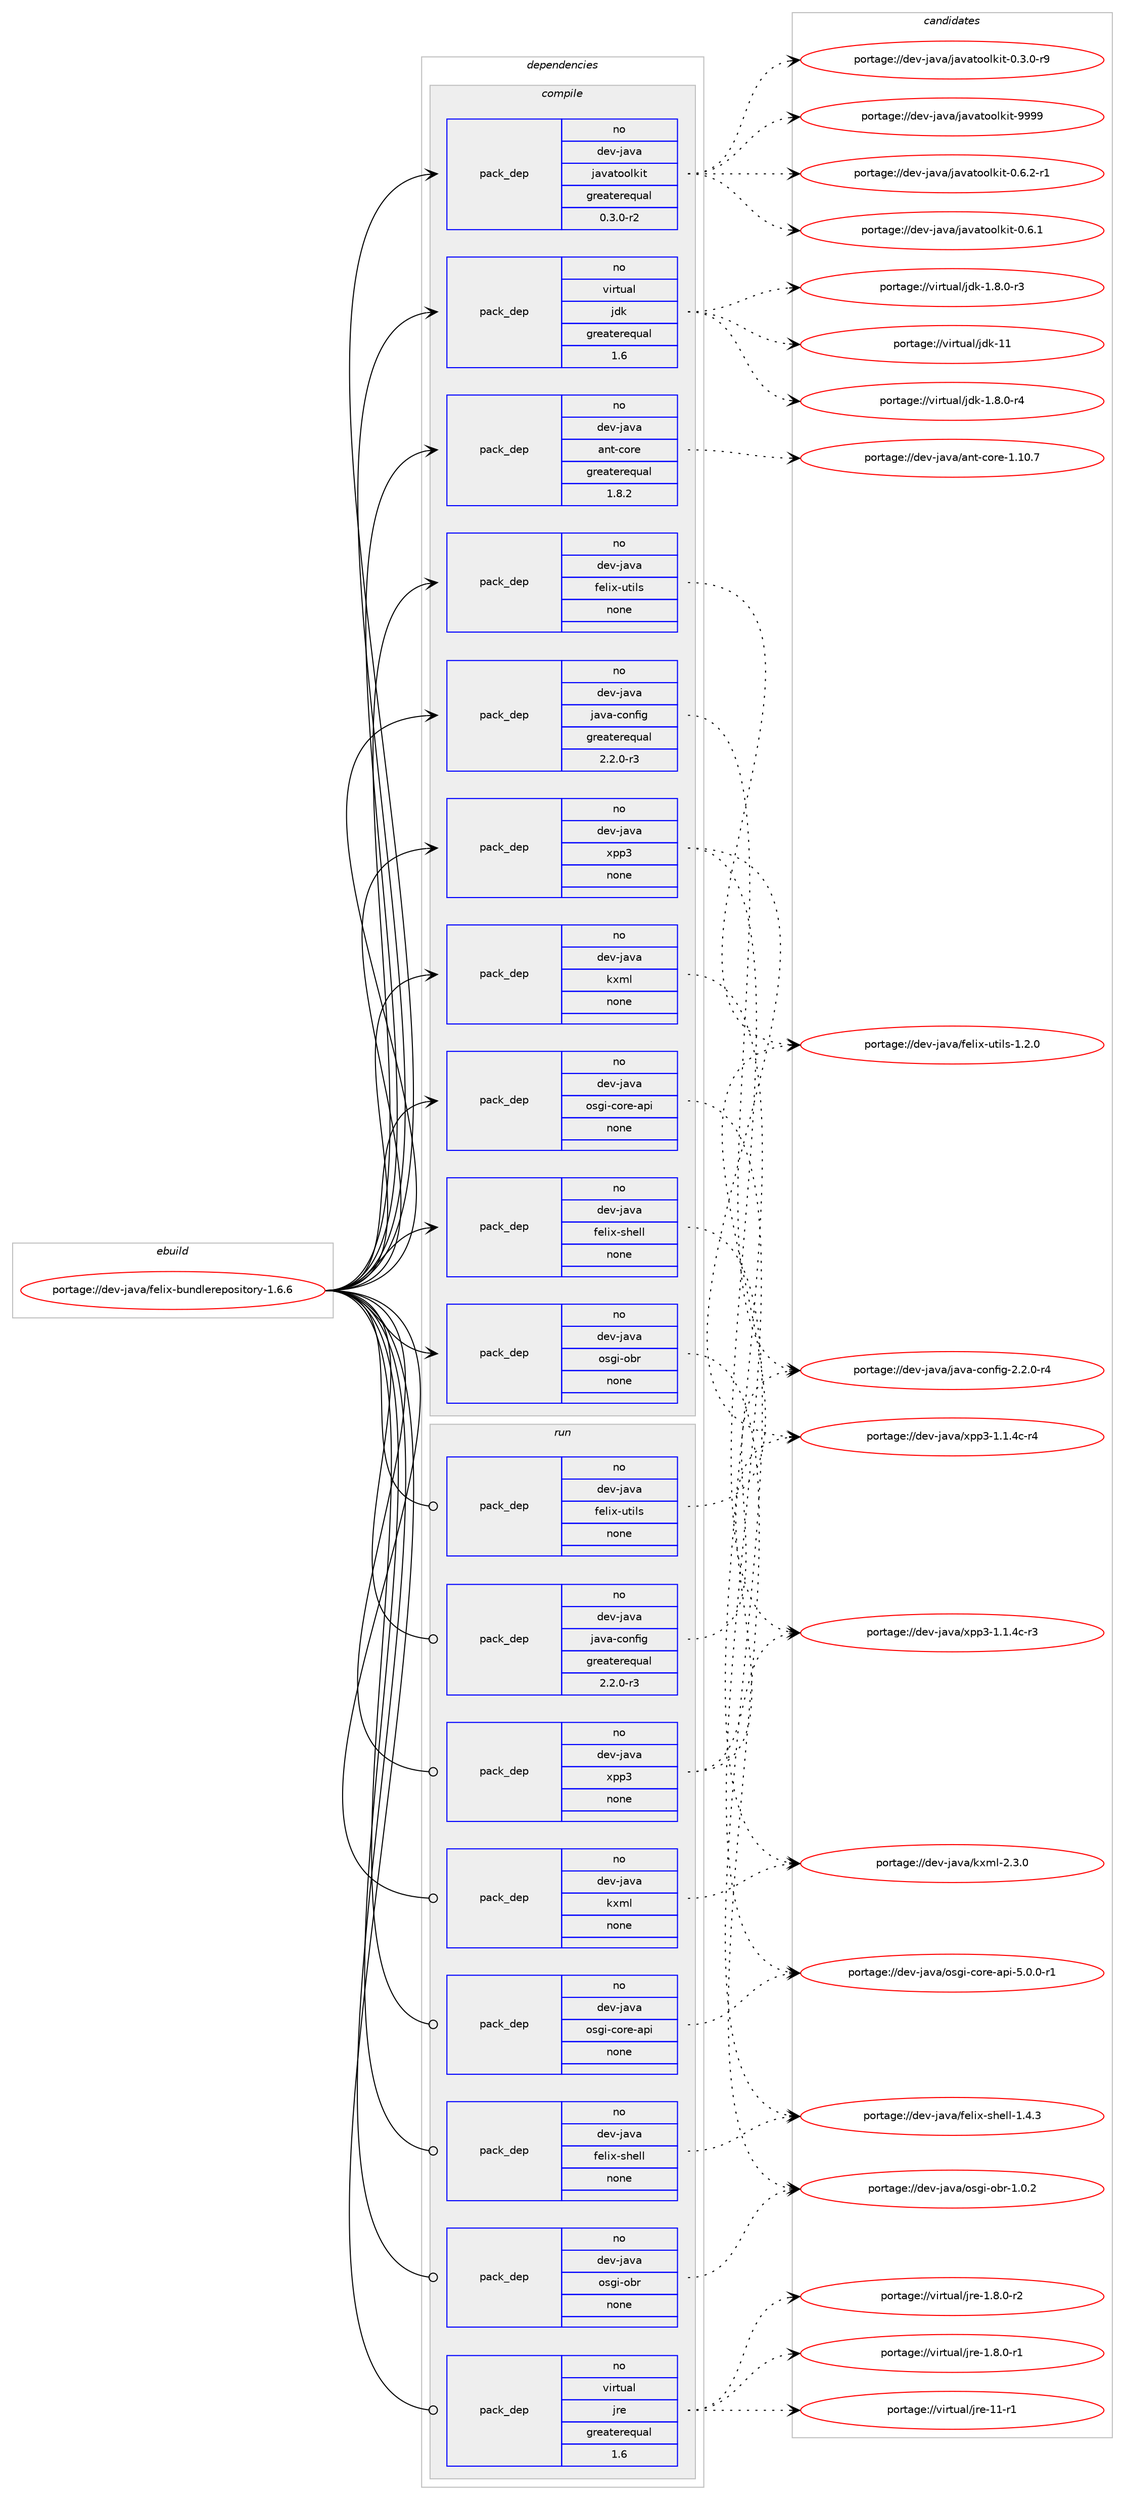 digraph prolog {

# *************
# Graph options
# *************

newrank=true;
concentrate=true;
compound=true;
graph [rankdir=LR,fontname=Helvetica,fontsize=10,ranksep=1.5];#, ranksep=2.5, nodesep=0.2];
edge  [arrowhead=vee];
node  [fontname=Helvetica,fontsize=10];

# **********
# The ebuild
# **********

subgraph cluster_leftcol {
color=gray;
label=<<i>ebuild</i>>;
id [label="portage://dev-java/felix-bundlerepository-1.6.6", color=red, width=4, href="../dev-java/felix-bundlerepository-1.6.6.svg"];
}

# ****************
# The dependencies
# ****************

subgraph cluster_midcol {
color=gray;
label=<<i>dependencies</i>>;
subgraph cluster_compile {
fillcolor="#eeeeee";
style=filled;
label=<<i>compile</i>>;
subgraph pack396124 {
dependency531991 [label=<<TABLE BORDER="0" CELLBORDER="1" CELLSPACING="0" CELLPADDING="4" WIDTH="220"><TR><TD ROWSPAN="6" CELLPADDING="30">pack_dep</TD></TR><TR><TD WIDTH="110">no</TD></TR><TR><TD>dev-java</TD></TR><TR><TD>ant-core</TD></TR><TR><TD>greaterequal</TD></TR><TR><TD>1.8.2</TD></TR></TABLE>>, shape=none, color=blue];
}
id:e -> dependency531991:w [weight=20,style="solid",arrowhead="vee"];
subgraph pack396125 {
dependency531992 [label=<<TABLE BORDER="0" CELLBORDER="1" CELLSPACING="0" CELLPADDING="4" WIDTH="220"><TR><TD ROWSPAN="6" CELLPADDING="30">pack_dep</TD></TR><TR><TD WIDTH="110">no</TD></TR><TR><TD>dev-java</TD></TR><TR><TD>felix-shell</TD></TR><TR><TD>none</TD></TR><TR><TD></TD></TR></TABLE>>, shape=none, color=blue];
}
id:e -> dependency531992:w [weight=20,style="solid",arrowhead="vee"];
subgraph pack396126 {
dependency531993 [label=<<TABLE BORDER="0" CELLBORDER="1" CELLSPACING="0" CELLPADDING="4" WIDTH="220"><TR><TD ROWSPAN="6" CELLPADDING="30">pack_dep</TD></TR><TR><TD WIDTH="110">no</TD></TR><TR><TD>dev-java</TD></TR><TR><TD>felix-utils</TD></TR><TR><TD>none</TD></TR><TR><TD></TD></TR></TABLE>>, shape=none, color=blue];
}
id:e -> dependency531993:w [weight=20,style="solid",arrowhead="vee"];
subgraph pack396127 {
dependency531994 [label=<<TABLE BORDER="0" CELLBORDER="1" CELLSPACING="0" CELLPADDING="4" WIDTH="220"><TR><TD ROWSPAN="6" CELLPADDING="30">pack_dep</TD></TR><TR><TD WIDTH="110">no</TD></TR><TR><TD>dev-java</TD></TR><TR><TD>java-config</TD></TR><TR><TD>greaterequal</TD></TR><TR><TD>2.2.0-r3</TD></TR></TABLE>>, shape=none, color=blue];
}
id:e -> dependency531994:w [weight=20,style="solid",arrowhead="vee"];
subgraph pack396128 {
dependency531995 [label=<<TABLE BORDER="0" CELLBORDER="1" CELLSPACING="0" CELLPADDING="4" WIDTH="220"><TR><TD ROWSPAN="6" CELLPADDING="30">pack_dep</TD></TR><TR><TD WIDTH="110">no</TD></TR><TR><TD>dev-java</TD></TR><TR><TD>javatoolkit</TD></TR><TR><TD>greaterequal</TD></TR><TR><TD>0.3.0-r2</TD></TR></TABLE>>, shape=none, color=blue];
}
id:e -> dependency531995:w [weight=20,style="solid",arrowhead="vee"];
subgraph pack396129 {
dependency531996 [label=<<TABLE BORDER="0" CELLBORDER="1" CELLSPACING="0" CELLPADDING="4" WIDTH="220"><TR><TD ROWSPAN="6" CELLPADDING="30">pack_dep</TD></TR><TR><TD WIDTH="110">no</TD></TR><TR><TD>dev-java</TD></TR><TR><TD>kxml</TD></TR><TR><TD>none</TD></TR><TR><TD></TD></TR></TABLE>>, shape=none, color=blue];
}
id:e -> dependency531996:w [weight=20,style="solid",arrowhead="vee"];
subgraph pack396130 {
dependency531997 [label=<<TABLE BORDER="0" CELLBORDER="1" CELLSPACING="0" CELLPADDING="4" WIDTH="220"><TR><TD ROWSPAN="6" CELLPADDING="30">pack_dep</TD></TR><TR><TD WIDTH="110">no</TD></TR><TR><TD>dev-java</TD></TR><TR><TD>osgi-core-api</TD></TR><TR><TD>none</TD></TR><TR><TD></TD></TR></TABLE>>, shape=none, color=blue];
}
id:e -> dependency531997:w [weight=20,style="solid",arrowhead="vee"];
subgraph pack396131 {
dependency531998 [label=<<TABLE BORDER="0" CELLBORDER="1" CELLSPACING="0" CELLPADDING="4" WIDTH="220"><TR><TD ROWSPAN="6" CELLPADDING="30">pack_dep</TD></TR><TR><TD WIDTH="110">no</TD></TR><TR><TD>dev-java</TD></TR><TR><TD>osgi-obr</TD></TR><TR><TD>none</TD></TR><TR><TD></TD></TR></TABLE>>, shape=none, color=blue];
}
id:e -> dependency531998:w [weight=20,style="solid",arrowhead="vee"];
subgraph pack396132 {
dependency531999 [label=<<TABLE BORDER="0" CELLBORDER="1" CELLSPACING="0" CELLPADDING="4" WIDTH="220"><TR><TD ROWSPAN="6" CELLPADDING="30">pack_dep</TD></TR><TR><TD WIDTH="110">no</TD></TR><TR><TD>dev-java</TD></TR><TR><TD>xpp3</TD></TR><TR><TD>none</TD></TR><TR><TD></TD></TR></TABLE>>, shape=none, color=blue];
}
id:e -> dependency531999:w [weight=20,style="solid",arrowhead="vee"];
subgraph pack396133 {
dependency532000 [label=<<TABLE BORDER="0" CELLBORDER="1" CELLSPACING="0" CELLPADDING="4" WIDTH="220"><TR><TD ROWSPAN="6" CELLPADDING="30">pack_dep</TD></TR><TR><TD WIDTH="110">no</TD></TR><TR><TD>virtual</TD></TR><TR><TD>jdk</TD></TR><TR><TD>greaterequal</TD></TR><TR><TD>1.6</TD></TR></TABLE>>, shape=none, color=blue];
}
id:e -> dependency532000:w [weight=20,style="solid",arrowhead="vee"];
}
subgraph cluster_compileandrun {
fillcolor="#eeeeee";
style=filled;
label=<<i>compile and run</i>>;
}
subgraph cluster_run {
fillcolor="#eeeeee";
style=filled;
label=<<i>run</i>>;
subgraph pack396134 {
dependency532001 [label=<<TABLE BORDER="0" CELLBORDER="1" CELLSPACING="0" CELLPADDING="4" WIDTH="220"><TR><TD ROWSPAN="6" CELLPADDING="30">pack_dep</TD></TR><TR><TD WIDTH="110">no</TD></TR><TR><TD>dev-java</TD></TR><TR><TD>felix-shell</TD></TR><TR><TD>none</TD></TR><TR><TD></TD></TR></TABLE>>, shape=none, color=blue];
}
id:e -> dependency532001:w [weight=20,style="solid",arrowhead="odot"];
subgraph pack396135 {
dependency532002 [label=<<TABLE BORDER="0" CELLBORDER="1" CELLSPACING="0" CELLPADDING="4" WIDTH="220"><TR><TD ROWSPAN="6" CELLPADDING="30">pack_dep</TD></TR><TR><TD WIDTH="110">no</TD></TR><TR><TD>dev-java</TD></TR><TR><TD>felix-utils</TD></TR><TR><TD>none</TD></TR><TR><TD></TD></TR></TABLE>>, shape=none, color=blue];
}
id:e -> dependency532002:w [weight=20,style="solid",arrowhead="odot"];
subgraph pack396136 {
dependency532003 [label=<<TABLE BORDER="0" CELLBORDER="1" CELLSPACING="0" CELLPADDING="4" WIDTH="220"><TR><TD ROWSPAN="6" CELLPADDING="30">pack_dep</TD></TR><TR><TD WIDTH="110">no</TD></TR><TR><TD>dev-java</TD></TR><TR><TD>java-config</TD></TR><TR><TD>greaterequal</TD></TR><TR><TD>2.2.0-r3</TD></TR></TABLE>>, shape=none, color=blue];
}
id:e -> dependency532003:w [weight=20,style="solid",arrowhead="odot"];
subgraph pack396137 {
dependency532004 [label=<<TABLE BORDER="0" CELLBORDER="1" CELLSPACING="0" CELLPADDING="4" WIDTH="220"><TR><TD ROWSPAN="6" CELLPADDING="30">pack_dep</TD></TR><TR><TD WIDTH="110">no</TD></TR><TR><TD>dev-java</TD></TR><TR><TD>kxml</TD></TR><TR><TD>none</TD></TR><TR><TD></TD></TR></TABLE>>, shape=none, color=blue];
}
id:e -> dependency532004:w [weight=20,style="solid",arrowhead="odot"];
subgraph pack396138 {
dependency532005 [label=<<TABLE BORDER="0" CELLBORDER="1" CELLSPACING="0" CELLPADDING="4" WIDTH="220"><TR><TD ROWSPAN="6" CELLPADDING="30">pack_dep</TD></TR><TR><TD WIDTH="110">no</TD></TR><TR><TD>dev-java</TD></TR><TR><TD>osgi-core-api</TD></TR><TR><TD>none</TD></TR><TR><TD></TD></TR></TABLE>>, shape=none, color=blue];
}
id:e -> dependency532005:w [weight=20,style="solid",arrowhead="odot"];
subgraph pack396139 {
dependency532006 [label=<<TABLE BORDER="0" CELLBORDER="1" CELLSPACING="0" CELLPADDING="4" WIDTH="220"><TR><TD ROWSPAN="6" CELLPADDING="30">pack_dep</TD></TR><TR><TD WIDTH="110">no</TD></TR><TR><TD>dev-java</TD></TR><TR><TD>osgi-obr</TD></TR><TR><TD>none</TD></TR><TR><TD></TD></TR></TABLE>>, shape=none, color=blue];
}
id:e -> dependency532006:w [weight=20,style="solid",arrowhead="odot"];
subgraph pack396140 {
dependency532007 [label=<<TABLE BORDER="0" CELLBORDER="1" CELLSPACING="0" CELLPADDING="4" WIDTH="220"><TR><TD ROWSPAN="6" CELLPADDING="30">pack_dep</TD></TR><TR><TD WIDTH="110">no</TD></TR><TR><TD>dev-java</TD></TR><TR><TD>xpp3</TD></TR><TR><TD>none</TD></TR><TR><TD></TD></TR></TABLE>>, shape=none, color=blue];
}
id:e -> dependency532007:w [weight=20,style="solid",arrowhead="odot"];
subgraph pack396141 {
dependency532008 [label=<<TABLE BORDER="0" CELLBORDER="1" CELLSPACING="0" CELLPADDING="4" WIDTH="220"><TR><TD ROWSPAN="6" CELLPADDING="30">pack_dep</TD></TR><TR><TD WIDTH="110">no</TD></TR><TR><TD>virtual</TD></TR><TR><TD>jre</TD></TR><TR><TD>greaterequal</TD></TR><TR><TD>1.6</TD></TR></TABLE>>, shape=none, color=blue];
}
id:e -> dependency532008:w [weight=20,style="solid",arrowhead="odot"];
}
}

# **************
# The candidates
# **************

subgraph cluster_choices {
rank=same;
color=gray;
label=<<i>candidates</i>>;

subgraph choice396124 {
color=black;
nodesep=1;
choice1001011184510697118974797110116459911111410145494649484655 [label="portage://dev-java/ant-core-1.10.7", color=red, width=4,href="../dev-java/ant-core-1.10.7.svg"];
dependency531991:e -> choice1001011184510697118974797110116459911111410145494649484655:w [style=dotted,weight="100"];
}
subgraph choice396125 {
color=black;
nodesep=1;
choice1001011184510697118974710210110810512045115104101108108454946524651 [label="portage://dev-java/felix-shell-1.4.3", color=red, width=4,href="../dev-java/felix-shell-1.4.3.svg"];
dependency531992:e -> choice1001011184510697118974710210110810512045115104101108108454946524651:w [style=dotted,weight="100"];
}
subgraph choice396126 {
color=black;
nodesep=1;
choice1001011184510697118974710210110810512045117116105108115454946504648 [label="portage://dev-java/felix-utils-1.2.0", color=red, width=4,href="../dev-java/felix-utils-1.2.0.svg"];
dependency531993:e -> choice1001011184510697118974710210110810512045117116105108115454946504648:w [style=dotted,weight="100"];
}
subgraph choice396127 {
color=black;
nodesep=1;
choice10010111845106971189747106971189745991111101021051034550465046484511452 [label="portage://dev-java/java-config-2.2.0-r4", color=red, width=4,href="../dev-java/java-config-2.2.0-r4.svg"];
dependency531994:e -> choice10010111845106971189747106971189745991111101021051034550465046484511452:w [style=dotted,weight="100"];
}
subgraph choice396128 {
color=black;
nodesep=1;
choice1001011184510697118974710697118971161111111081071051164557575757 [label="portage://dev-java/javatoolkit-9999", color=red, width=4,href="../dev-java/javatoolkit-9999.svg"];
choice1001011184510697118974710697118971161111111081071051164548465446504511449 [label="portage://dev-java/javatoolkit-0.6.2-r1", color=red, width=4,href="../dev-java/javatoolkit-0.6.2-r1.svg"];
choice100101118451069711897471069711897116111111108107105116454846544649 [label="portage://dev-java/javatoolkit-0.6.1", color=red, width=4,href="../dev-java/javatoolkit-0.6.1.svg"];
choice1001011184510697118974710697118971161111111081071051164548465146484511457 [label="portage://dev-java/javatoolkit-0.3.0-r9", color=red, width=4,href="../dev-java/javatoolkit-0.3.0-r9.svg"];
dependency531995:e -> choice1001011184510697118974710697118971161111111081071051164557575757:w [style=dotted,weight="100"];
dependency531995:e -> choice1001011184510697118974710697118971161111111081071051164548465446504511449:w [style=dotted,weight="100"];
dependency531995:e -> choice100101118451069711897471069711897116111111108107105116454846544649:w [style=dotted,weight="100"];
dependency531995:e -> choice1001011184510697118974710697118971161111111081071051164548465146484511457:w [style=dotted,weight="100"];
}
subgraph choice396129 {
color=black;
nodesep=1;
choice10010111845106971189747107120109108455046514648 [label="portage://dev-java/kxml-2.3.0", color=red, width=4,href="../dev-java/kxml-2.3.0.svg"];
dependency531996:e -> choice10010111845106971189747107120109108455046514648:w [style=dotted,weight="100"];
}
subgraph choice396130 {
color=black;
nodesep=1;
choice10010111845106971189747111115103105459911111410145971121054553464846484511449 [label="portage://dev-java/osgi-core-api-5.0.0-r1", color=red, width=4,href="../dev-java/osgi-core-api-5.0.0-r1.svg"];
dependency531997:e -> choice10010111845106971189747111115103105459911111410145971121054553464846484511449:w [style=dotted,weight="100"];
}
subgraph choice396131 {
color=black;
nodesep=1;
choice100101118451069711897471111151031054511198114454946484650 [label="portage://dev-java/osgi-obr-1.0.2", color=red, width=4,href="../dev-java/osgi-obr-1.0.2.svg"];
dependency531998:e -> choice100101118451069711897471111151031054511198114454946484650:w [style=dotted,weight="100"];
}
subgraph choice396132 {
color=black;
nodesep=1;
choice1001011184510697118974712011211251454946494652994511452 [label="portage://dev-java/xpp3-1.1.4c-r4", color=red, width=4,href="../dev-java/xpp3-1.1.4c-r4.svg"];
choice1001011184510697118974712011211251454946494652994511451 [label="portage://dev-java/xpp3-1.1.4c-r3", color=red, width=4,href="../dev-java/xpp3-1.1.4c-r3.svg"];
dependency531999:e -> choice1001011184510697118974712011211251454946494652994511452:w [style=dotted,weight="100"];
dependency531999:e -> choice1001011184510697118974712011211251454946494652994511451:w [style=dotted,weight="100"];
}
subgraph choice396133 {
color=black;
nodesep=1;
choice1181051141161179710847106100107454949 [label="portage://virtual/jdk-11", color=red, width=4,href="../virtual/jdk-11.svg"];
choice11810511411611797108471061001074549465646484511452 [label="portage://virtual/jdk-1.8.0-r4", color=red, width=4,href="../virtual/jdk-1.8.0-r4.svg"];
choice11810511411611797108471061001074549465646484511451 [label="portage://virtual/jdk-1.8.0-r3", color=red, width=4,href="../virtual/jdk-1.8.0-r3.svg"];
dependency532000:e -> choice1181051141161179710847106100107454949:w [style=dotted,weight="100"];
dependency532000:e -> choice11810511411611797108471061001074549465646484511452:w [style=dotted,weight="100"];
dependency532000:e -> choice11810511411611797108471061001074549465646484511451:w [style=dotted,weight="100"];
}
subgraph choice396134 {
color=black;
nodesep=1;
choice1001011184510697118974710210110810512045115104101108108454946524651 [label="portage://dev-java/felix-shell-1.4.3", color=red, width=4,href="../dev-java/felix-shell-1.4.3.svg"];
dependency532001:e -> choice1001011184510697118974710210110810512045115104101108108454946524651:w [style=dotted,weight="100"];
}
subgraph choice396135 {
color=black;
nodesep=1;
choice1001011184510697118974710210110810512045117116105108115454946504648 [label="portage://dev-java/felix-utils-1.2.0", color=red, width=4,href="../dev-java/felix-utils-1.2.0.svg"];
dependency532002:e -> choice1001011184510697118974710210110810512045117116105108115454946504648:w [style=dotted,weight="100"];
}
subgraph choice396136 {
color=black;
nodesep=1;
choice10010111845106971189747106971189745991111101021051034550465046484511452 [label="portage://dev-java/java-config-2.2.0-r4", color=red, width=4,href="../dev-java/java-config-2.2.0-r4.svg"];
dependency532003:e -> choice10010111845106971189747106971189745991111101021051034550465046484511452:w [style=dotted,weight="100"];
}
subgraph choice396137 {
color=black;
nodesep=1;
choice10010111845106971189747107120109108455046514648 [label="portage://dev-java/kxml-2.3.0", color=red, width=4,href="../dev-java/kxml-2.3.0.svg"];
dependency532004:e -> choice10010111845106971189747107120109108455046514648:w [style=dotted,weight="100"];
}
subgraph choice396138 {
color=black;
nodesep=1;
choice10010111845106971189747111115103105459911111410145971121054553464846484511449 [label="portage://dev-java/osgi-core-api-5.0.0-r1", color=red, width=4,href="../dev-java/osgi-core-api-5.0.0-r1.svg"];
dependency532005:e -> choice10010111845106971189747111115103105459911111410145971121054553464846484511449:w [style=dotted,weight="100"];
}
subgraph choice396139 {
color=black;
nodesep=1;
choice100101118451069711897471111151031054511198114454946484650 [label="portage://dev-java/osgi-obr-1.0.2", color=red, width=4,href="../dev-java/osgi-obr-1.0.2.svg"];
dependency532006:e -> choice100101118451069711897471111151031054511198114454946484650:w [style=dotted,weight="100"];
}
subgraph choice396140 {
color=black;
nodesep=1;
choice1001011184510697118974712011211251454946494652994511452 [label="portage://dev-java/xpp3-1.1.4c-r4", color=red, width=4,href="../dev-java/xpp3-1.1.4c-r4.svg"];
choice1001011184510697118974712011211251454946494652994511451 [label="portage://dev-java/xpp3-1.1.4c-r3", color=red, width=4,href="../dev-java/xpp3-1.1.4c-r3.svg"];
dependency532007:e -> choice1001011184510697118974712011211251454946494652994511452:w [style=dotted,weight="100"];
dependency532007:e -> choice1001011184510697118974712011211251454946494652994511451:w [style=dotted,weight="100"];
}
subgraph choice396141 {
color=black;
nodesep=1;
choice11810511411611797108471061141014549494511449 [label="portage://virtual/jre-11-r1", color=red, width=4,href="../virtual/jre-11-r1.svg"];
choice11810511411611797108471061141014549465646484511450 [label="portage://virtual/jre-1.8.0-r2", color=red, width=4,href="../virtual/jre-1.8.0-r2.svg"];
choice11810511411611797108471061141014549465646484511449 [label="portage://virtual/jre-1.8.0-r1", color=red, width=4,href="../virtual/jre-1.8.0-r1.svg"];
dependency532008:e -> choice11810511411611797108471061141014549494511449:w [style=dotted,weight="100"];
dependency532008:e -> choice11810511411611797108471061141014549465646484511450:w [style=dotted,weight="100"];
dependency532008:e -> choice11810511411611797108471061141014549465646484511449:w [style=dotted,weight="100"];
}
}

}
